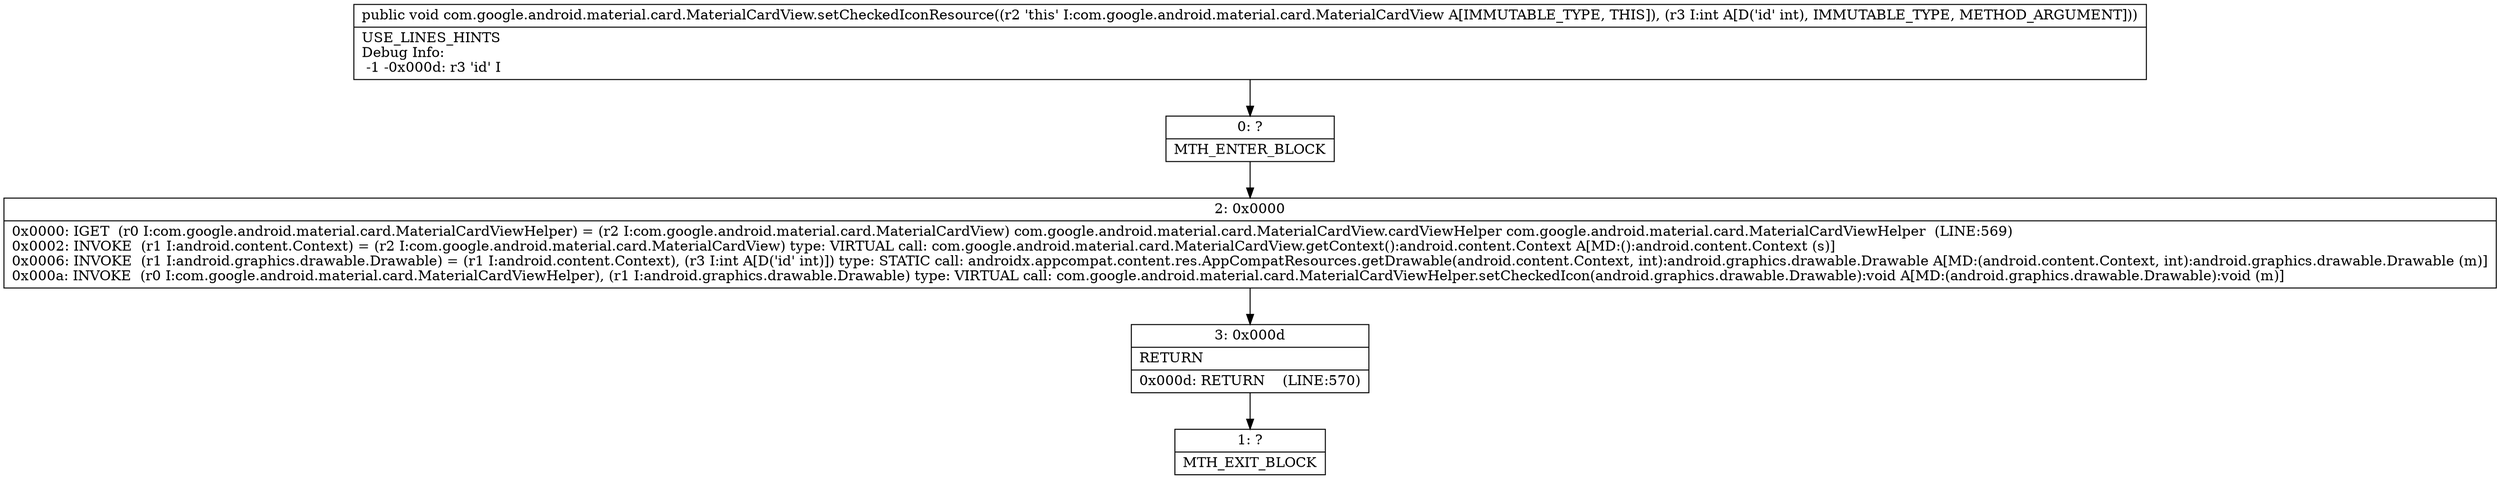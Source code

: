 digraph "CFG forcom.google.android.material.card.MaterialCardView.setCheckedIconResource(I)V" {
Node_0 [shape=record,label="{0\:\ ?|MTH_ENTER_BLOCK\l}"];
Node_2 [shape=record,label="{2\:\ 0x0000|0x0000: IGET  (r0 I:com.google.android.material.card.MaterialCardViewHelper) = (r2 I:com.google.android.material.card.MaterialCardView) com.google.android.material.card.MaterialCardView.cardViewHelper com.google.android.material.card.MaterialCardViewHelper  (LINE:569)\l0x0002: INVOKE  (r1 I:android.content.Context) = (r2 I:com.google.android.material.card.MaterialCardView) type: VIRTUAL call: com.google.android.material.card.MaterialCardView.getContext():android.content.Context A[MD:():android.content.Context (s)]\l0x0006: INVOKE  (r1 I:android.graphics.drawable.Drawable) = (r1 I:android.content.Context), (r3 I:int A[D('id' int)]) type: STATIC call: androidx.appcompat.content.res.AppCompatResources.getDrawable(android.content.Context, int):android.graphics.drawable.Drawable A[MD:(android.content.Context, int):android.graphics.drawable.Drawable (m)]\l0x000a: INVOKE  (r0 I:com.google.android.material.card.MaterialCardViewHelper), (r1 I:android.graphics.drawable.Drawable) type: VIRTUAL call: com.google.android.material.card.MaterialCardViewHelper.setCheckedIcon(android.graphics.drawable.Drawable):void A[MD:(android.graphics.drawable.Drawable):void (m)]\l}"];
Node_3 [shape=record,label="{3\:\ 0x000d|RETURN\l|0x000d: RETURN    (LINE:570)\l}"];
Node_1 [shape=record,label="{1\:\ ?|MTH_EXIT_BLOCK\l}"];
MethodNode[shape=record,label="{public void com.google.android.material.card.MaterialCardView.setCheckedIconResource((r2 'this' I:com.google.android.material.card.MaterialCardView A[IMMUTABLE_TYPE, THIS]), (r3 I:int A[D('id' int), IMMUTABLE_TYPE, METHOD_ARGUMENT]))  | USE_LINES_HINTS\lDebug Info:\l  \-1 \-0x000d: r3 'id' I\l}"];
MethodNode -> Node_0;Node_0 -> Node_2;
Node_2 -> Node_3;
Node_3 -> Node_1;
}

